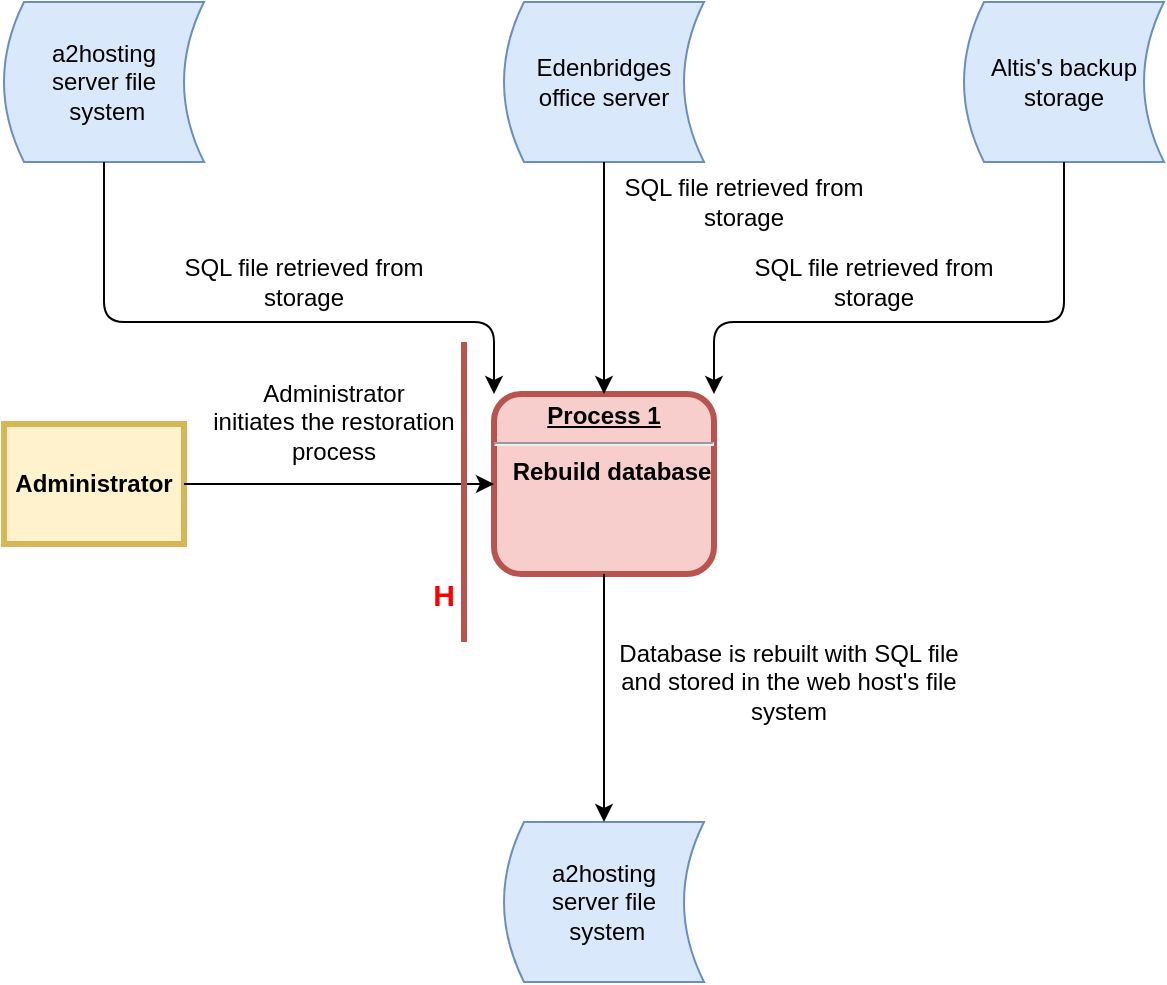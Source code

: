 <mxfile version="12.6.2" type="github">
  <diagram name="Page-1" id="c7558073-3199-34d8-9f00-42111426c3f3">
    <mxGraphModel dx="918" dy="512" grid="1" gridSize="10" guides="1" tooltips="1" connect="1" arrows="1" fold="1" page="1" pageScale="1" pageWidth="826" pageHeight="1169" background="#ffffff" math="0" shadow="0">
      <root>
        <mxCell id="0"/>
        <mxCell id="1" parent="0"/>
        <mxCell id="2" value="&lt;p style=&quot;margin: 0px ; margin-top: 4px ; text-align: center ; text-decoration: underline&quot;&gt;&lt;strong&gt;Process 1&lt;br&gt;&lt;/strong&gt;&lt;/p&gt;&lt;hr&gt;&lt;p style=&quot;margin: 0px ; margin-left: 8px&quot;&gt;Rebuild database&lt;/p&gt;" style="verticalAlign=middle;align=center;overflow=fill;fontSize=12;fontFamily=Helvetica;html=1;rounded=1;fontStyle=1;strokeWidth=3;fillColor=#f8cecc;strokeColor=#b85450;" parent="1" vertex="1">
          <mxGeometry x="325" y="236" width="110" height="90" as="geometry"/>
        </mxCell>
        <mxCell id="3" value="Administrator" style="whiteSpace=wrap;align=center;verticalAlign=middle;fontStyle=1;strokeWidth=3;fillColor=#fff2cc;strokeColor=#d6b656;" parent="1" vertex="1">
          <mxGeometry x="80" y="251" width="90" height="60" as="geometry"/>
        </mxCell>
        <mxCell id="GCj06kqIi2PVKW-XeLto-104" value="a2hosting &lt;br&gt;server file&lt;br&gt;&amp;nbsp;system&lt;br&gt;" style="shape=dataStorage;whiteSpace=wrap;html=1;fillColor=#dae8fc;strokeColor=#6c8ebf;" vertex="1" parent="1">
          <mxGeometry x="80" y="40" width="100" height="80" as="geometry"/>
        </mxCell>
        <mxCell id="GCj06kqIi2PVKW-XeLto-106" value="" style="endArrow=classic;html=1;exitX=1;exitY=0.5;exitDx=0;exitDy=0;entryX=0;entryY=0.5;entryDx=0;entryDy=0;" edge="1" parent="1" source="3" target="2">
          <mxGeometry width="50" height="50" relative="1" as="geometry">
            <mxPoint x="230" y="300" as="sourcePoint"/>
            <mxPoint x="280" y="250" as="targetPoint"/>
          </mxGeometry>
        </mxCell>
        <mxCell id="GCj06kqIi2PVKW-XeLto-107" value="Edenbridges&lt;br&gt;office server" style="shape=dataStorage;whiteSpace=wrap;html=1;fillColor=#dae8fc;strokeColor=#6c8ebf;" vertex="1" parent="1">
          <mxGeometry x="330" y="40" width="100" height="80" as="geometry"/>
        </mxCell>
        <mxCell id="GCj06kqIi2PVKW-XeLto-108" value="Altis&#39;s backup&lt;br&gt;storage" style="shape=dataStorage;whiteSpace=wrap;html=1;fillColor=#dae8fc;strokeColor=#6c8ebf;" vertex="1" parent="1">
          <mxGeometry x="560" y="40" width="100" height="80" as="geometry"/>
        </mxCell>
        <mxCell id="GCj06kqIi2PVKW-XeLto-109" value="" style="endArrow=classic;html=1;exitX=0.5;exitY=1;exitDx=0;exitDy=0;entryX=0;entryY=0;entryDx=0;entryDy=0;" edge="1" parent="1" source="GCj06kqIi2PVKW-XeLto-104" target="2">
          <mxGeometry width="50" height="50" relative="1" as="geometry">
            <mxPoint x="110" y="210" as="sourcePoint"/>
            <mxPoint x="160" y="160" as="targetPoint"/>
            <Array as="points">
              <mxPoint x="130" y="200"/>
              <mxPoint x="200" y="200"/>
              <mxPoint x="325" y="200"/>
            </Array>
          </mxGeometry>
        </mxCell>
        <mxCell id="GCj06kqIi2PVKW-XeLto-110" value="" style="endArrow=classic;html=1;exitX=0.5;exitY=1;exitDx=0;exitDy=0;entryX=0.5;entryY=0;entryDx=0;entryDy=0;" edge="1" parent="1" source="GCj06kqIi2PVKW-XeLto-107" target="2">
          <mxGeometry width="50" height="50" relative="1" as="geometry">
            <mxPoint x="390" y="170" as="sourcePoint"/>
            <mxPoint x="370" y="190" as="targetPoint"/>
          </mxGeometry>
        </mxCell>
        <mxCell id="GCj06kqIi2PVKW-XeLto-111" value="" style="endArrow=classic;html=1;exitX=0.5;exitY=1;exitDx=0;exitDy=0;entryX=1;entryY=0;entryDx=0;entryDy=0;" edge="1" parent="1" source="GCj06kqIi2PVKW-XeLto-108" target="2">
          <mxGeometry width="50" height="50" relative="1" as="geometry">
            <mxPoint x="590" y="200" as="sourcePoint"/>
            <mxPoint x="640" y="150" as="targetPoint"/>
            <Array as="points">
              <mxPoint x="610" y="200"/>
              <mxPoint x="470" y="200"/>
              <mxPoint x="435" y="200"/>
            </Array>
          </mxGeometry>
        </mxCell>
        <mxCell id="GCj06kqIi2PVKW-XeLto-112" value="a2hosting &lt;br&gt;server file&lt;br&gt;&amp;nbsp;system&lt;br&gt;" style="shape=dataStorage;whiteSpace=wrap;html=1;fillColor=#dae8fc;strokeColor=#6c8ebf;" vertex="1" parent="1">
          <mxGeometry x="330" y="450" width="100" height="80" as="geometry"/>
        </mxCell>
        <mxCell id="GCj06kqIi2PVKW-XeLto-113" value="" style="endArrow=classic;html=1;exitX=0.5;exitY=1;exitDx=0;exitDy=0;entryX=0.5;entryY=0;entryDx=0;entryDy=0;" edge="1" parent="1" source="2" target="GCj06kqIi2PVKW-XeLto-112">
          <mxGeometry width="50" height="50" relative="1" as="geometry">
            <mxPoint x="360" y="400" as="sourcePoint"/>
            <mxPoint x="410" y="350" as="targetPoint"/>
          </mxGeometry>
        </mxCell>
        <mxCell id="GCj06kqIi2PVKW-XeLto-114" value="SQL file retrieved from storage" style="text;html=1;strokeColor=none;fillColor=none;align=center;verticalAlign=middle;whiteSpace=wrap;rounded=0;" vertex="1" parent="1">
          <mxGeometry x="150" y="170" width="160" height="20" as="geometry"/>
        </mxCell>
        <mxCell id="GCj06kqIi2PVKW-XeLto-120" value="Database is rebuilt with SQL file and stored in the web host&#39;s file system" style="text;html=1;strokeColor=none;fillColor=none;align=center;verticalAlign=middle;whiteSpace=wrap;rounded=0;" vertex="1" parent="1">
          <mxGeometry x="385" y="370" width="175" height="20" as="geometry"/>
        </mxCell>
        <mxCell id="GCj06kqIi2PVKW-XeLto-121" value="SQL file retrieved from storage" style="text;html=1;strokeColor=none;fillColor=none;align=center;verticalAlign=middle;whiteSpace=wrap;rounded=0;" vertex="1" parent="1">
          <mxGeometry x="435" y="170" width="160" height="20" as="geometry"/>
        </mxCell>
        <mxCell id="GCj06kqIi2PVKW-XeLto-122" value="SQL file retrieved from storage" style="text;html=1;strokeColor=none;fillColor=none;align=center;verticalAlign=middle;whiteSpace=wrap;rounded=0;" vertex="1" parent="1">
          <mxGeometry x="370" y="130" width="160" height="20" as="geometry"/>
        </mxCell>
        <mxCell id="GCj06kqIi2PVKW-XeLto-123" value="Administrator&lt;br&gt;initiates the restoration process" style="text;html=1;strokeColor=none;fillColor=none;align=center;verticalAlign=middle;whiteSpace=wrap;rounded=0;" vertex="1" parent="1">
          <mxGeometry x="180" y="240" width="130" height="20" as="geometry"/>
        </mxCell>
        <mxCell id="GCj06kqIi2PVKW-XeLto-125" value="" style="endArrow=none;html=1;strokeWidth=3;fillColor=#f8cecc;strokeColor=#b85450;" edge="1" parent="1">
          <mxGeometry width="50" height="50" relative="1" as="geometry">
            <mxPoint x="310" y="360" as="sourcePoint"/>
            <mxPoint x="310" y="210" as="targetPoint"/>
          </mxGeometry>
        </mxCell>
        <mxCell id="GCj06kqIi2PVKW-XeLto-127" value="&lt;font color=&quot;#ff0000&quot; size=&quot;1&quot;&gt;&lt;b style=&quot;font-size: 15px&quot;&gt;H&lt;/b&gt;&lt;/font&gt;" style="text;html=1;align=center;verticalAlign=middle;whiteSpace=wrap;rounded=0;" vertex="1" parent="1">
          <mxGeometry x="280" y="326" width="40" height="20" as="geometry"/>
        </mxCell>
      </root>
    </mxGraphModel>
  </diagram>
</mxfile>
